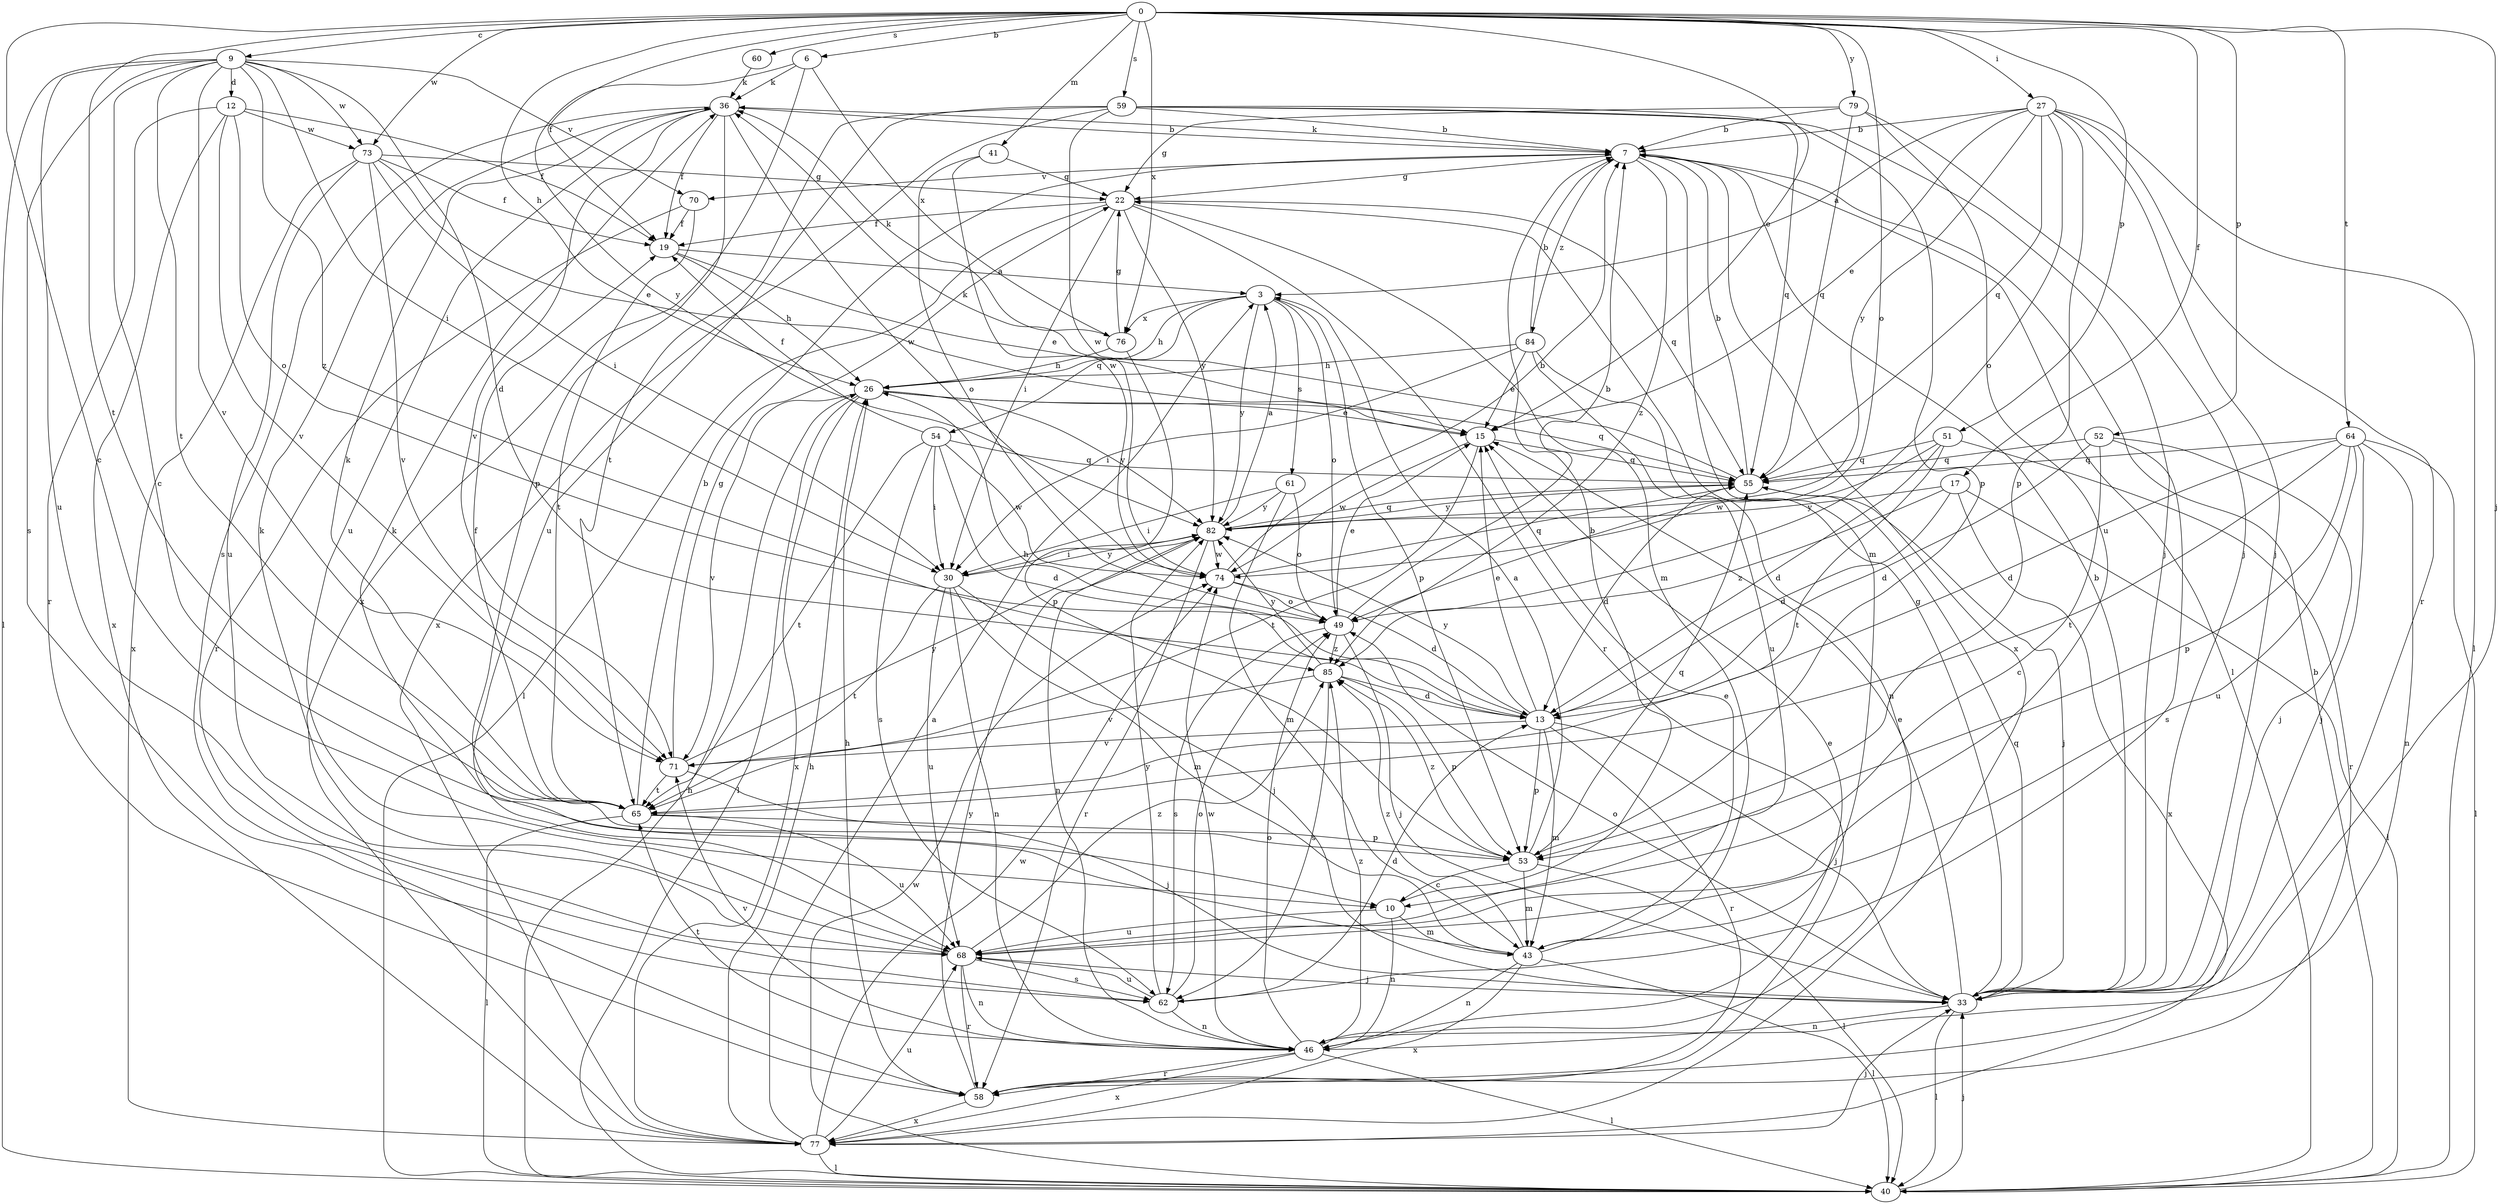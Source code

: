 strict digraph  {
0;
3;
6;
7;
9;
10;
12;
13;
15;
17;
19;
22;
26;
27;
30;
33;
36;
40;
41;
43;
46;
49;
51;
52;
53;
54;
55;
58;
59;
60;
61;
62;
64;
65;
68;
70;
71;
73;
74;
76;
77;
79;
82;
84;
85;
0 -> 6  [label=b];
0 -> 9  [label=c];
0 -> 10  [label=c];
0 -> 15  [label=e];
0 -> 17  [label=f];
0 -> 19  [label=f];
0 -> 26  [label=h];
0 -> 27  [label=i];
0 -> 33  [label=j];
0 -> 41  [label=m];
0 -> 49  [label=o];
0 -> 51  [label=p];
0 -> 52  [label=p];
0 -> 59  [label=s];
0 -> 60  [label=s];
0 -> 64  [label=t];
0 -> 65  [label=t];
0 -> 73  [label=w];
0 -> 76  [label=x];
0 -> 79  [label=y];
3 -> 26  [label=h];
3 -> 49  [label=o];
3 -> 53  [label=p];
3 -> 54  [label=q];
3 -> 61  [label=s];
3 -> 76  [label=x];
3 -> 82  [label=y];
6 -> 36  [label=k];
6 -> 76  [label=x];
6 -> 77  [label=x];
6 -> 82  [label=y];
7 -> 22  [label=g];
7 -> 36  [label=k];
7 -> 40  [label=l];
7 -> 43  [label=m];
7 -> 70  [label=v];
7 -> 77  [label=x];
7 -> 84  [label=z];
7 -> 85  [label=z];
9 -> 10  [label=c];
9 -> 12  [label=d];
9 -> 13  [label=d];
9 -> 30  [label=i];
9 -> 40  [label=l];
9 -> 62  [label=s];
9 -> 65  [label=t];
9 -> 68  [label=u];
9 -> 70  [label=v];
9 -> 71  [label=v];
9 -> 73  [label=w];
9 -> 85  [label=z];
10 -> 7  [label=b];
10 -> 43  [label=m];
10 -> 46  [label=n];
10 -> 68  [label=u];
12 -> 19  [label=f];
12 -> 49  [label=o];
12 -> 58  [label=r];
12 -> 71  [label=v];
12 -> 73  [label=w];
12 -> 77  [label=x];
13 -> 15  [label=e];
13 -> 26  [label=h];
13 -> 33  [label=j];
13 -> 43  [label=m];
13 -> 53  [label=p];
13 -> 58  [label=r];
13 -> 71  [label=v];
13 -> 82  [label=y];
15 -> 55  [label=q];
15 -> 65  [label=t];
15 -> 74  [label=w];
17 -> 13  [label=d];
17 -> 40  [label=l];
17 -> 77  [label=x];
17 -> 82  [label=y];
17 -> 85  [label=z];
19 -> 3  [label=a];
19 -> 15  [label=e];
19 -> 26  [label=h];
22 -> 19  [label=f];
22 -> 30  [label=i];
22 -> 40  [label=l];
22 -> 43  [label=m];
22 -> 55  [label=q];
22 -> 58  [label=r];
22 -> 82  [label=y];
26 -> 15  [label=e];
26 -> 40  [label=l];
26 -> 55  [label=q];
26 -> 71  [label=v];
26 -> 77  [label=x];
26 -> 82  [label=y];
27 -> 3  [label=a];
27 -> 7  [label=b];
27 -> 15  [label=e];
27 -> 33  [label=j];
27 -> 40  [label=l];
27 -> 49  [label=o];
27 -> 53  [label=p];
27 -> 55  [label=q];
27 -> 58  [label=r];
27 -> 82  [label=y];
30 -> 33  [label=j];
30 -> 43  [label=m];
30 -> 46  [label=n];
30 -> 65  [label=t];
30 -> 68  [label=u];
30 -> 82  [label=y];
33 -> 7  [label=b];
33 -> 15  [label=e];
33 -> 22  [label=g];
33 -> 40  [label=l];
33 -> 46  [label=n];
33 -> 49  [label=o];
33 -> 55  [label=q];
36 -> 7  [label=b];
36 -> 19  [label=f];
36 -> 53  [label=p];
36 -> 62  [label=s];
36 -> 68  [label=u];
36 -> 71  [label=v];
36 -> 74  [label=w];
40 -> 7  [label=b];
40 -> 26  [label=h];
40 -> 33  [label=j];
40 -> 74  [label=w];
41 -> 22  [label=g];
41 -> 49  [label=o];
41 -> 74  [label=w];
43 -> 15  [label=e];
43 -> 36  [label=k];
43 -> 40  [label=l];
43 -> 46  [label=n];
43 -> 77  [label=x];
43 -> 85  [label=z];
46 -> 15  [label=e];
46 -> 40  [label=l];
46 -> 49  [label=o];
46 -> 58  [label=r];
46 -> 65  [label=t];
46 -> 71  [label=v];
46 -> 74  [label=w];
46 -> 77  [label=x];
46 -> 85  [label=z];
49 -> 7  [label=b];
49 -> 15  [label=e];
49 -> 33  [label=j];
49 -> 62  [label=s];
49 -> 85  [label=z];
51 -> 13  [label=d];
51 -> 55  [label=q];
51 -> 58  [label=r];
51 -> 65  [label=t];
51 -> 74  [label=w];
52 -> 10  [label=c];
52 -> 13  [label=d];
52 -> 33  [label=j];
52 -> 55  [label=q];
52 -> 62  [label=s];
53 -> 3  [label=a];
53 -> 10  [label=c];
53 -> 40  [label=l];
53 -> 43  [label=m];
53 -> 55  [label=q];
53 -> 85  [label=z];
54 -> 13  [label=d];
54 -> 19  [label=f];
54 -> 30  [label=i];
54 -> 55  [label=q];
54 -> 62  [label=s];
54 -> 65  [label=t];
54 -> 74  [label=w];
55 -> 7  [label=b];
55 -> 13  [label=d];
55 -> 33  [label=j];
55 -> 36  [label=k];
55 -> 82  [label=y];
58 -> 26  [label=h];
58 -> 77  [label=x];
58 -> 82  [label=y];
59 -> 7  [label=b];
59 -> 33  [label=j];
59 -> 53  [label=p];
59 -> 55  [label=q];
59 -> 65  [label=t];
59 -> 68  [label=u];
59 -> 74  [label=w];
59 -> 77  [label=x];
60 -> 36  [label=k];
61 -> 30  [label=i];
61 -> 43  [label=m];
61 -> 49  [label=o];
61 -> 82  [label=y];
62 -> 13  [label=d];
62 -> 46  [label=n];
62 -> 49  [label=o];
62 -> 68  [label=u];
62 -> 82  [label=y];
64 -> 13  [label=d];
64 -> 33  [label=j];
64 -> 40  [label=l];
64 -> 46  [label=n];
64 -> 53  [label=p];
64 -> 55  [label=q];
64 -> 65  [label=t];
64 -> 68  [label=u];
65 -> 7  [label=b];
65 -> 19  [label=f];
65 -> 36  [label=k];
65 -> 40  [label=l];
65 -> 53  [label=p];
65 -> 68  [label=u];
68 -> 33  [label=j];
68 -> 36  [label=k];
68 -> 46  [label=n];
68 -> 58  [label=r];
68 -> 62  [label=s];
68 -> 85  [label=z];
70 -> 19  [label=f];
70 -> 58  [label=r];
70 -> 65  [label=t];
71 -> 22  [label=g];
71 -> 33  [label=j];
71 -> 65  [label=t];
71 -> 82  [label=y];
73 -> 15  [label=e];
73 -> 19  [label=f];
73 -> 22  [label=g];
73 -> 30  [label=i];
73 -> 68  [label=u];
73 -> 71  [label=v];
73 -> 77  [label=x];
74 -> 7  [label=b];
74 -> 13  [label=d];
74 -> 49  [label=o];
74 -> 55  [label=q];
76 -> 22  [label=g];
76 -> 26  [label=h];
76 -> 36  [label=k];
76 -> 53  [label=p];
77 -> 3  [label=a];
77 -> 26  [label=h];
77 -> 33  [label=j];
77 -> 40  [label=l];
77 -> 68  [label=u];
77 -> 74  [label=w];
79 -> 7  [label=b];
79 -> 22  [label=g];
79 -> 33  [label=j];
79 -> 55  [label=q];
79 -> 68  [label=u];
82 -> 3  [label=a];
82 -> 30  [label=i];
82 -> 46  [label=n];
82 -> 55  [label=q];
82 -> 58  [label=r];
82 -> 74  [label=w];
84 -> 7  [label=b];
84 -> 15  [label=e];
84 -> 26  [label=h];
84 -> 30  [label=i];
84 -> 46  [label=n];
84 -> 68  [label=u];
85 -> 13  [label=d];
85 -> 53  [label=p];
85 -> 62  [label=s];
85 -> 71  [label=v];
85 -> 82  [label=y];
}
